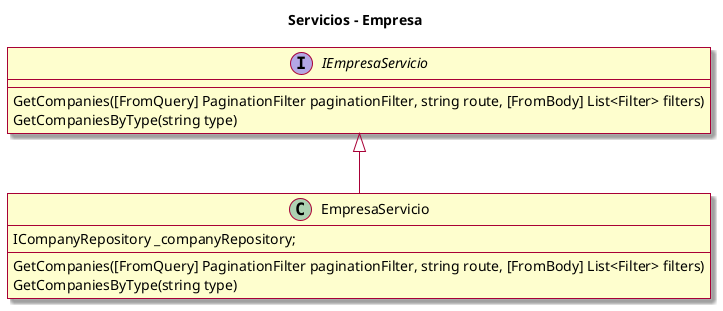 @startuml presentacion
skin rose
skinparam linetype polyline

title Servicios - Empresa

interface i as "IEmpresaServicio"{
    GetCompanies([FromQuery] PaginationFilter paginationFilter, string route, [FromBody] List<Filter> filters)
    GetCompaniesByType(string type)
}

class c as "EmpresaServicio"{
    ICompanyRepository _companyRepository;
    GetCompanies([FromQuery] PaginationFilter paginationFilter, string route, [FromBody] List<Filter> filters)
    GetCompaniesByType(string type)
}

i <|-- c
@enduml